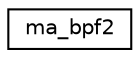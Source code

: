digraph "Graphical Class Hierarchy"
{
 // LATEX_PDF_SIZE
  edge [fontname="Helvetica",fontsize="10",labelfontname="Helvetica",labelfontsize="10"];
  node [fontname="Helvetica",fontsize="10",shape=record];
  rankdir="LR";
  Node0 [label="ma_bpf2",height=0.2,width=0.4,color="black", fillcolor="white", style="filled",URL="$structma__bpf2.html",tooltip=" "];
}

